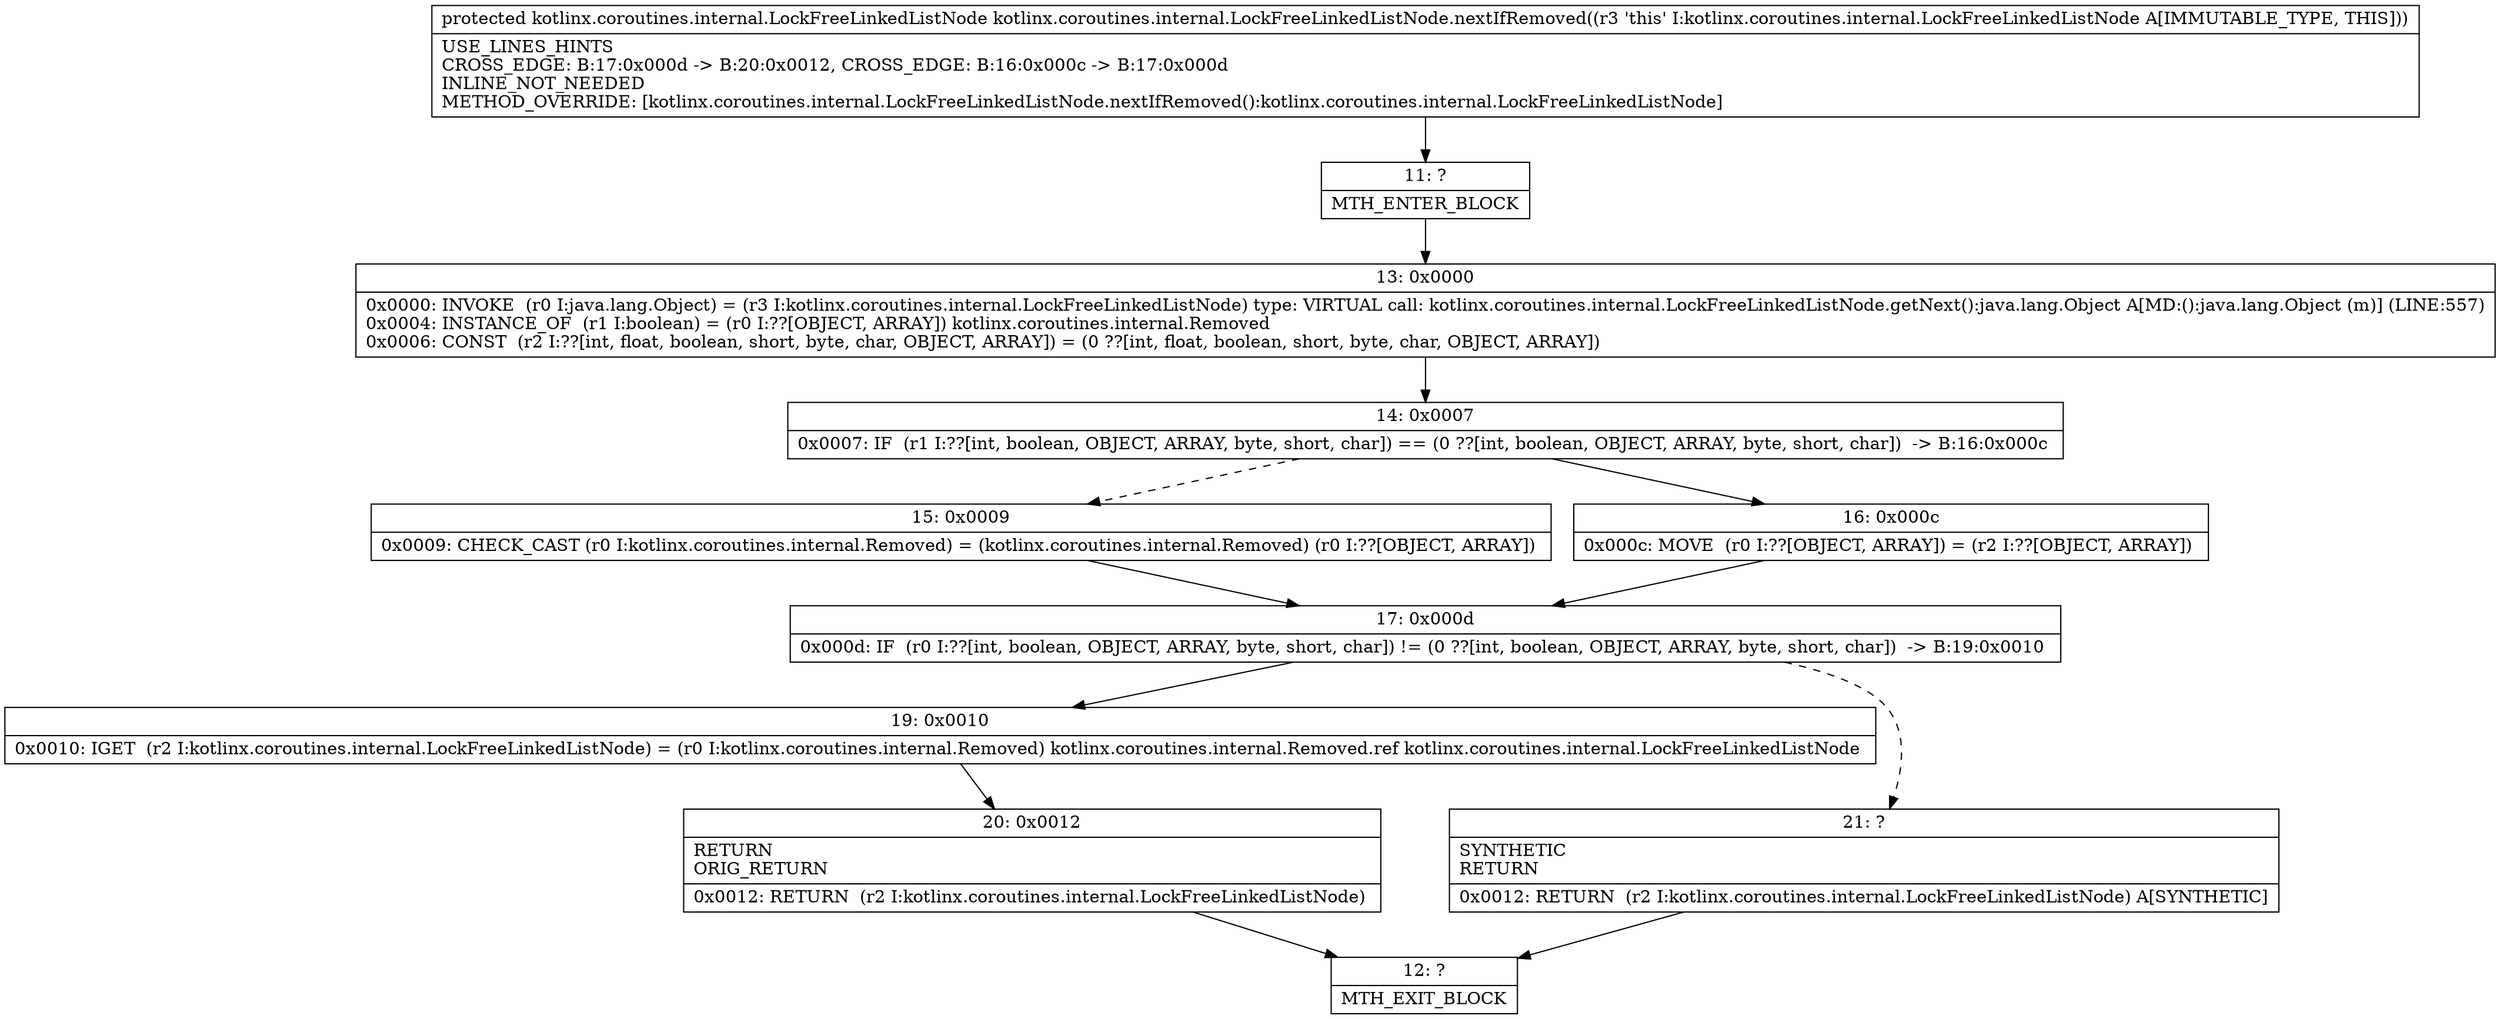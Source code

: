 digraph "CFG forkotlinx.coroutines.internal.LockFreeLinkedListNode.nextIfRemoved()Lkotlinx\/coroutines\/internal\/LockFreeLinkedListNode;" {
Node_11 [shape=record,label="{11\:\ ?|MTH_ENTER_BLOCK\l}"];
Node_13 [shape=record,label="{13\:\ 0x0000|0x0000: INVOKE  (r0 I:java.lang.Object) = (r3 I:kotlinx.coroutines.internal.LockFreeLinkedListNode) type: VIRTUAL call: kotlinx.coroutines.internal.LockFreeLinkedListNode.getNext():java.lang.Object A[MD:():java.lang.Object (m)] (LINE:557)\l0x0004: INSTANCE_OF  (r1 I:boolean) = (r0 I:??[OBJECT, ARRAY]) kotlinx.coroutines.internal.Removed \l0x0006: CONST  (r2 I:??[int, float, boolean, short, byte, char, OBJECT, ARRAY]) = (0 ??[int, float, boolean, short, byte, char, OBJECT, ARRAY]) \l}"];
Node_14 [shape=record,label="{14\:\ 0x0007|0x0007: IF  (r1 I:??[int, boolean, OBJECT, ARRAY, byte, short, char]) == (0 ??[int, boolean, OBJECT, ARRAY, byte, short, char])  \-\> B:16:0x000c \l}"];
Node_15 [shape=record,label="{15\:\ 0x0009|0x0009: CHECK_CAST (r0 I:kotlinx.coroutines.internal.Removed) = (kotlinx.coroutines.internal.Removed) (r0 I:??[OBJECT, ARRAY]) \l}"];
Node_17 [shape=record,label="{17\:\ 0x000d|0x000d: IF  (r0 I:??[int, boolean, OBJECT, ARRAY, byte, short, char]) != (0 ??[int, boolean, OBJECT, ARRAY, byte, short, char])  \-\> B:19:0x0010 \l}"];
Node_19 [shape=record,label="{19\:\ 0x0010|0x0010: IGET  (r2 I:kotlinx.coroutines.internal.LockFreeLinkedListNode) = (r0 I:kotlinx.coroutines.internal.Removed) kotlinx.coroutines.internal.Removed.ref kotlinx.coroutines.internal.LockFreeLinkedListNode \l}"];
Node_20 [shape=record,label="{20\:\ 0x0012|RETURN\lORIG_RETURN\l|0x0012: RETURN  (r2 I:kotlinx.coroutines.internal.LockFreeLinkedListNode) \l}"];
Node_12 [shape=record,label="{12\:\ ?|MTH_EXIT_BLOCK\l}"];
Node_21 [shape=record,label="{21\:\ ?|SYNTHETIC\lRETURN\l|0x0012: RETURN  (r2 I:kotlinx.coroutines.internal.LockFreeLinkedListNode) A[SYNTHETIC]\l}"];
Node_16 [shape=record,label="{16\:\ 0x000c|0x000c: MOVE  (r0 I:??[OBJECT, ARRAY]) = (r2 I:??[OBJECT, ARRAY]) \l}"];
MethodNode[shape=record,label="{protected kotlinx.coroutines.internal.LockFreeLinkedListNode kotlinx.coroutines.internal.LockFreeLinkedListNode.nextIfRemoved((r3 'this' I:kotlinx.coroutines.internal.LockFreeLinkedListNode A[IMMUTABLE_TYPE, THIS]))  | USE_LINES_HINTS\lCROSS_EDGE: B:17:0x000d \-\> B:20:0x0012, CROSS_EDGE: B:16:0x000c \-\> B:17:0x000d\lINLINE_NOT_NEEDED\lMETHOD_OVERRIDE: [kotlinx.coroutines.internal.LockFreeLinkedListNode.nextIfRemoved():kotlinx.coroutines.internal.LockFreeLinkedListNode]\l}"];
MethodNode -> Node_11;Node_11 -> Node_13;
Node_13 -> Node_14;
Node_14 -> Node_15[style=dashed];
Node_14 -> Node_16;
Node_15 -> Node_17;
Node_17 -> Node_19;
Node_17 -> Node_21[style=dashed];
Node_19 -> Node_20;
Node_20 -> Node_12;
Node_21 -> Node_12;
Node_16 -> Node_17;
}

